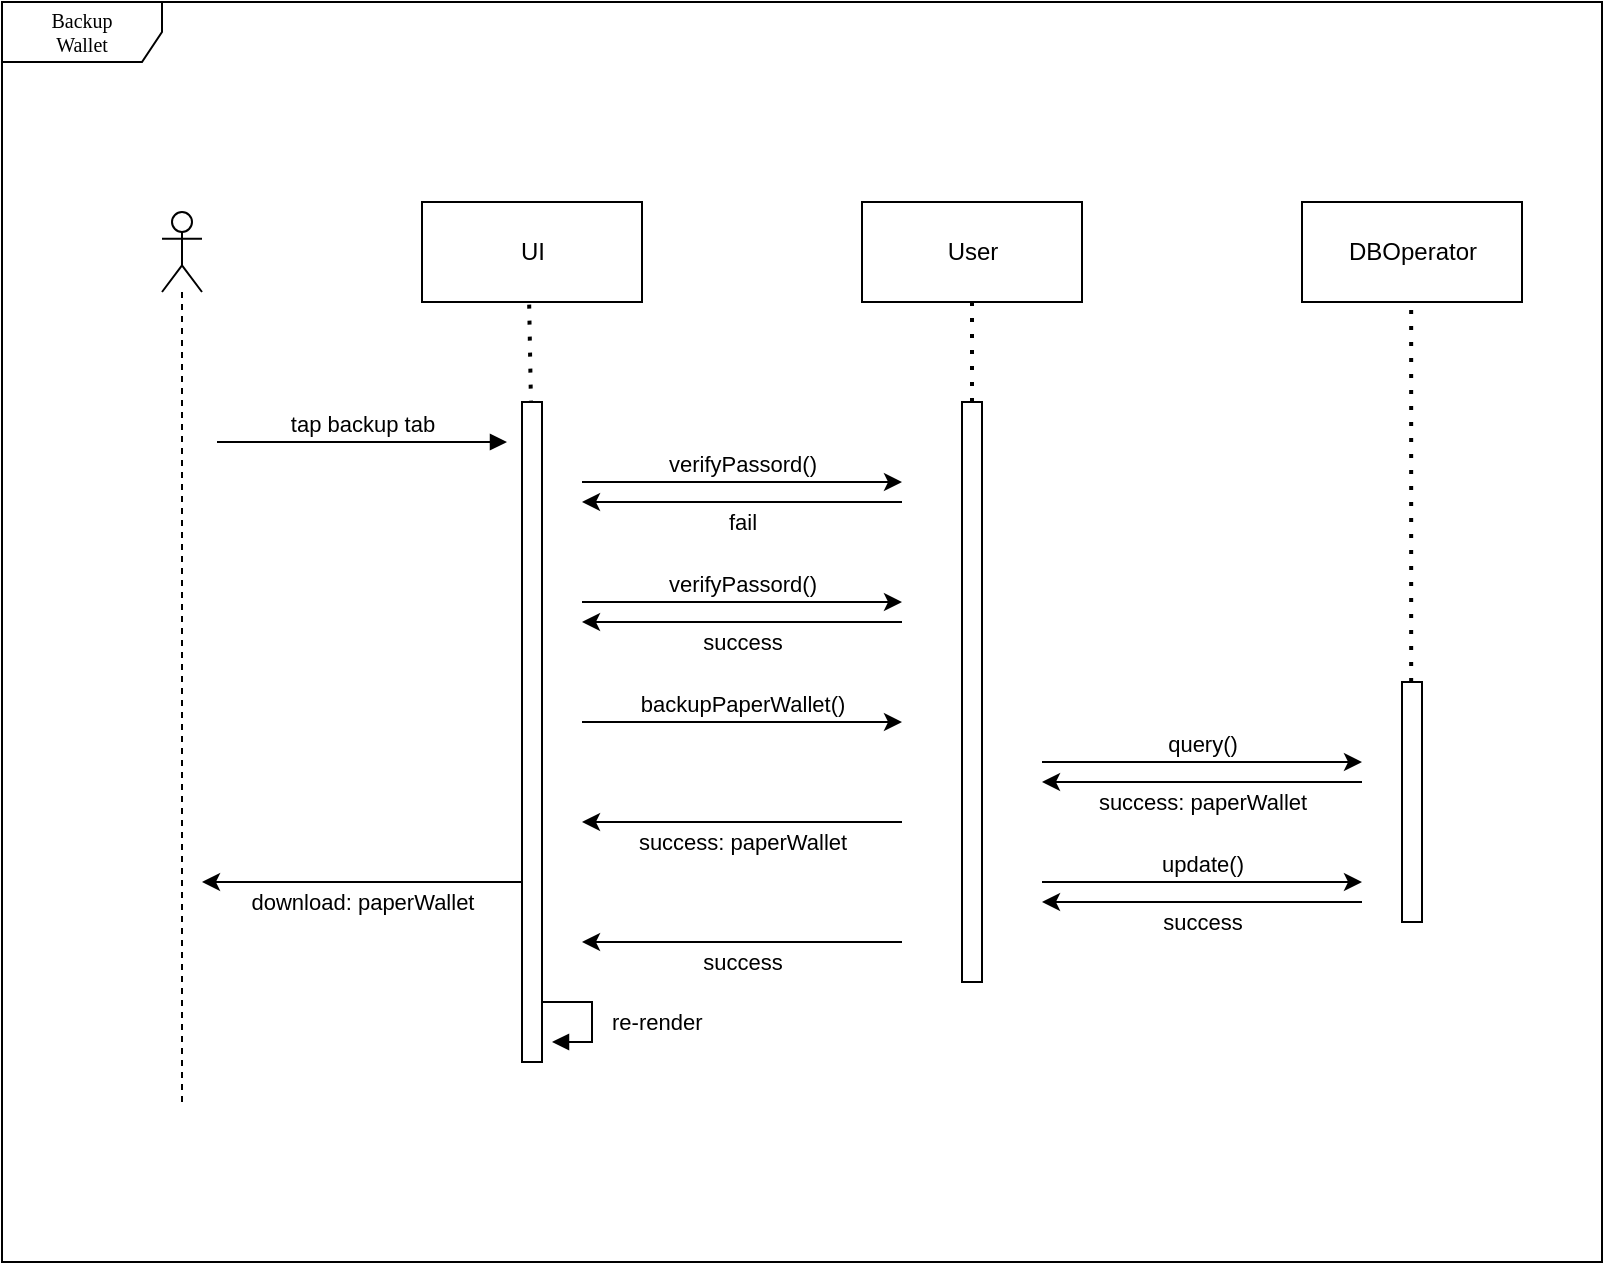 <mxfile version="14.1.9" type="github">
  <diagram id="96HYZf4xcGUfBk-wR1JX" name="Page-1">
    <mxGraphModel dx="2374" dy="1440" grid="1" gridSize="10" guides="1" tooltips="1" connect="1" arrows="1" fold="1" page="1" pageScale="1" pageWidth="850" pageHeight="1100" math="0" shadow="0">
      <root>
        <mxCell id="0" />
        <mxCell id="1" parent="0" />
        <mxCell id="Q27JY28-GFssJ0mxqY8--44" value="" style="group" vertex="1" connectable="0" parent="1">
          <mxGeometry x="1725" y="1320" width="800" height="630" as="geometry" />
        </mxCell>
        <mxCell id="Q27JY28-GFssJ0mxqY8--2" value="Backup&lt;br&gt;Wallet" style="shape=umlFrame;whiteSpace=wrap;html=1;rounded=0;shadow=0;comic=0;labelBackgroundColor=none;strokeWidth=1;fontFamily=Verdana;fontSize=10;align=center;width=80;height=30;" vertex="1" parent="Q27JY28-GFssJ0mxqY8--44">
          <mxGeometry width="800" height="630" as="geometry" />
        </mxCell>
        <mxCell id="Q27JY28-GFssJ0mxqY8--3" value="" style="shape=umlLifeline;participant=umlActor;perimeter=lifelinePerimeter;whiteSpace=wrap;html=1;container=1;collapsible=0;recursiveResize=0;verticalAlign=top;spacingTop=36;outlineConnect=0;" vertex="1" parent="Q27JY28-GFssJ0mxqY8--44">
          <mxGeometry x="80" y="105" width="20" height="445" as="geometry" />
        </mxCell>
        <mxCell id="Q27JY28-GFssJ0mxqY8--4" value="UI" style="html=1;" vertex="1" parent="Q27JY28-GFssJ0mxqY8--44">
          <mxGeometry x="210" y="100" width="110" height="50" as="geometry" />
        </mxCell>
        <mxCell id="Q27JY28-GFssJ0mxqY8--5" value="User" style="html=1;" vertex="1" parent="Q27JY28-GFssJ0mxqY8--44">
          <mxGeometry x="430" y="100" width="110" height="50" as="geometry" />
        </mxCell>
        <mxCell id="Q27JY28-GFssJ0mxqY8--6" value="DBOperator" style="html=1;" vertex="1" parent="Q27JY28-GFssJ0mxqY8--44">
          <mxGeometry x="650" y="100" width="110" height="50" as="geometry" />
        </mxCell>
        <mxCell id="Q27JY28-GFssJ0mxqY8--7" value="" style="endArrow=none;dashed=1;html=1;dashPattern=1 3;strokeWidth=2;exitX=0.45;exitY=0.004;exitDx=0;exitDy=0;exitPerimeter=0;" edge="1" parent="Q27JY28-GFssJ0mxqY8--44" source="Q27JY28-GFssJ0mxqY8--9">
          <mxGeometry x="-951.73" y="-2340" width="50" height="50" as="geometry">
            <mxPoint x="264" y="250" as="sourcePoint" />
            <mxPoint x="263.57" y="150" as="targetPoint" />
          </mxGeometry>
        </mxCell>
        <mxCell id="Q27JY28-GFssJ0mxqY8--8" value="tap backup tab" style="html=1;verticalAlign=bottom;endArrow=block;" edge="1" parent="Q27JY28-GFssJ0mxqY8--44">
          <mxGeometry width="80" as="geometry">
            <mxPoint x="107.5" y="220" as="sourcePoint" />
            <mxPoint x="252.5" y="220" as="targetPoint" />
          </mxGeometry>
        </mxCell>
        <mxCell id="Q27JY28-GFssJ0mxqY8--9" value="" style="html=1;points=[];perimeter=orthogonalPerimeter;" vertex="1" parent="Q27JY28-GFssJ0mxqY8--44">
          <mxGeometry x="260" y="200" width="10" height="330" as="geometry" />
        </mxCell>
        <mxCell id="Q27JY28-GFssJ0mxqY8--10" value="" style="group" vertex="1" connectable="0" parent="Q27JY28-GFssJ0mxqY8--44">
          <mxGeometry x="290" y="240" width="160" height="10" as="geometry" />
        </mxCell>
        <mxCell id="Q27JY28-GFssJ0mxqY8--11" value="" style="endArrow=classic;html=1;" edge="1" parent="Q27JY28-GFssJ0mxqY8--10">
          <mxGeometry x="-280" y="-480" as="geometry">
            <mxPoint as="sourcePoint" />
            <mxPoint x="160" as="targetPoint" />
          </mxGeometry>
        </mxCell>
        <mxCell id="Q27JY28-GFssJ0mxqY8--12" value="verifyPassord()" style="edgeLabel;resizable=0;html=1;align=center;verticalAlign=middle;" connectable="0" vertex="1" parent="Q27JY28-GFssJ0mxqY8--11">
          <mxGeometry relative="1" as="geometry">
            <mxPoint y="-9.66" as="offset" />
          </mxGeometry>
        </mxCell>
        <mxCell id="Q27JY28-GFssJ0mxqY8--13" value="" style="endArrow=none;html=1;startArrow=classic;startFill=1;endFill=0;" edge="1" parent="Q27JY28-GFssJ0mxqY8--10">
          <mxGeometry x="-280" y="-470" as="geometry">
            <mxPoint y="10" as="sourcePoint" />
            <mxPoint x="160" y="10" as="targetPoint" />
          </mxGeometry>
        </mxCell>
        <mxCell id="Q27JY28-GFssJ0mxqY8--14" value="fail" style="edgeLabel;resizable=0;html=1;align=center;verticalAlign=middle;" connectable="0" vertex="1" parent="Q27JY28-GFssJ0mxqY8--13">
          <mxGeometry relative="1" as="geometry">
            <mxPoint y="10" as="offset" />
          </mxGeometry>
        </mxCell>
        <mxCell id="Q27JY28-GFssJ0mxqY8--15" value="" style="html=1;points=[];perimeter=orthogonalPerimeter;" vertex="1" parent="Q27JY28-GFssJ0mxqY8--44">
          <mxGeometry x="480" y="200" width="10" height="290" as="geometry" />
        </mxCell>
        <mxCell id="Q27JY28-GFssJ0mxqY8--16" value="" style="endArrow=none;dashed=1;html=1;dashPattern=1 3;strokeWidth=2;entryX=0.5;entryY=1;entryDx=0;entryDy=0;" edge="1" parent="Q27JY28-GFssJ0mxqY8--44" target="Q27JY28-GFssJ0mxqY8--5">
          <mxGeometry x="-730.76" y="-2340.32" width="50" height="50" as="geometry">
            <mxPoint x="485" y="200" as="sourcePoint" />
            <mxPoint x="484.54" y="149.68" as="targetPoint" />
          </mxGeometry>
        </mxCell>
        <mxCell id="Q27JY28-GFssJ0mxqY8--17" value="" style="group" vertex="1" connectable="0" parent="Q27JY28-GFssJ0mxqY8--44">
          <mxGeometry x="290" y="300" width="160" height="10" as="geometry" />
        </mxCell>
        <mxCell id="Q27JY28-GFssJ0mxqY8--18" value="" style="endArrow=classic;html=1;" edge="1" parent="Q27JY28-GFssJ0mxqY8--17">
          <mxGeometry x="-280" y="-480" as="geometry">
            <mxPoint as="sourcePoint" />
            <mxPoint x="160" as="targetPoint" />
          </mxGeometry>
        </mxCell>
        <mxCell id="Q27JY28-GFssJ0mxqY8--19" value="verifyPassord()" style="edgeLabel;resizable=0;html=1;align=center;verticalAlign=middle;" connectable="0" vertex="1" parent="Q27JY28-GFssJ0mxqY8--18">
          <mxGeometry relative="1" as="geometry">
            <mxPoint y="-9.66" as="offset" />
          </mxGeometry>
        </mxCell>
        <mxCell id="Q27JY28-GFssJ0mxqY8--20" value="" style="endArrow=none;html=1;startArrow=classic;startFill=1;endFill=0;" edge="1" parent="Q27JY28-GFssJ0mxqY8--17">
          <mxGeometry x="-280" y="-470" as="geometry">
            <mxPoint y="10" as="sourcePoint" />
            <mxPoint x="160" y="10" as="targetPoint" />
          </mxGeometry>
        </mxCell>
        <mxCell id="Q27JY28-GFssJ0mxqY8--21" value="success" style="edgeLabel;resizable=0;html=1;align=center;verticalAlign=middle;" connectable="0" vertex="1" parent="Q27JY28-GFssJ0mxqY8--20">
          <mxGeometry relative="1" as="geometry">
            <mxPoint y="10" as="offset" />
          </mxGeometry>
        </mxCell>
        <mxCell id="Q27JY28-GFssJ0mxqY8--22" value="" style="group" vertex="1" connectable="0" parent="Q27JY28-GFssJ0mxqY8--44">
          <mxGeometry x="290" y="360" width="160" height="10" as="geometry" />
        </mxCell>
        <mxCell id="Q27JY28-GFssJ0mxqY8--23" value="" style="endArrow=classic;html=1;" edge="1" parent="Q27JY28-GFssJ0mxqY8--22">
          <mxGeometry x="-280" y="-480" as="geometry">
            <mxPoint as="sourcePoint" />
            <mxPoint x="160" as="targetPoint" />
          </mxGeometry>
        </mxCell>
        <mxCell id="Q27JY28-GFssJ0mxqY8--24" value="backupPaperWallet()" style="edgeLabel;resizable=0;html=1;align=center;verticalAlign=middle;" connectable="0" vertex="1" parent="Q27JY28-GFssJ0mxqY8--23">
          <mxGeometry relative="1" as="geometry">
            <mxPoint y="-9.66" as="offset" />
          </mxGeometry>
        </mxCell>
        <mxCell id="Q27JY28-GFssJ0mxqY8--25" value="" style="endArrow=none;dashed=1;html=1;dashPattern=1 3;strokeWidth=2;entryX=0.5;entryY=1;entryDx=0;entryDy=0;" edge="1" parent="Q27JY28-GFssJ0mxqY8--44" source="Q27JY28-GFssJ0mxqY8--26">
          <mxGeometry x="-511.18" y="-2340.32" width="50" height="50" as="geometry">
            <mxPoint x="704.58" y="200" as="sourcePoint" />
            <mxPoint x="704.58" y="150" as="targetPoint" />
          </mxGeometry>
        </mxCell>
        <mxCell id="Q27JY28-GFssJ0mxqY8--26" value="" style="html=1;points=[];perimeter=orthogonalPerimeter;" vertex="1" parent="Q27JY28-GFssJ0mxqY8--44">
          <mxGeometry x="700" y="340" width="10" height="120" as="geometry" />
        </mxCell>
        <mxCell id="Q27JY28-GFssJ0mxqY8--27" value="" style="group" vertex="1" connectable="0" parent="Q27JY28-GFssJ0mxqY8--44">
          <mxGeometry x="520" y="380" width="160" height="10" as="geometry" />
        </mxCell>
        <mxCell id="Q27JY28-GFssJ0mxqY8--28" value="" style="endArrow=classic;html=1;" edge="1" parent="Q27JY28-GFssJ0mxqY8--27">
          <mxGeometry x="-280" y="-480" as="geometry">
            <mxPoint as="sourcePoint" />
            <mxPoint x="160" as="targetPoint" />
          </mxGeometry>
        </mxCell>
        <mxCell id="Q27JY28-GFssJ0mxqY8--29" value="query()" style="edgeLabel;resizable=0;html=1;align=center;verticalAlign=middle;" connectable="0" vertex="1" parent="Q27JY28-GFssJ0mxqY8--28">
          <mxGeometry relative="1" as="geometry">
            <mxPoint y="-9.66" as="offset" />
          </mxGeometry>
        </mxCell>
        <mxCell id="Q27JY28-GFssJ0mxqY8--30" value="" style="endArrow=none;html=1;startArrow=classic;startFill=1;endFill=0;" edge="1" parent="Q27JY28-GFssJ0mxqY8--27">
          <mxGeometry x="-280" y="-470" as="geometry">
            <mxPoint y="10" as="sourcePoint" />
            <mxPoint x="160" y="10" as="targetPoint" />
          </mxGeometry>
        </mxCell>
        <mxCell id="Q27JY28-GFssJ0mxqY8--31" value="success: paperWallet" style="edgeLabel;resizable=0;html=1;align=center;verticalAlign=middle;" connectable="0" vertex="1" parent="Q27JY28-GFssJ0mxqY8--30">
          <mxGeometry relative="1" as="geometry">
            <mxPoint y="10" as="offset" />
          </mxGeometry>
        </mxCell>
        <mxCell id="Q27JY28-GFssJ0mxqY8--32" value="" style="endArrow=none;html=1;startArrow=classic;startFill=1;endFill=0;" edge="1" parent="Q27JY28-GFssJ0mxqY8--44">
          <mxGeometry x="10" y="-70" as="geometry">
            <mxPoint x="290" y="410" as="sourcePoint" />
            <mxPoint x="450" y="410" as="targetPoint" />
          </mxGeometry>
        </mxCell>
        <mxCell id="Q27JY28-GFssJ0mxqY8--33" value="success: paperWallet" style="edgeLabel;resizable=0;html=1;align=center;verticalAlign=middle;" connectable="0" vertex="1" parent="Q27JY28-GFssJ0mxqY8--32">
          <mxGeometry relative="1" as="geometry">
            <mxPoint y="10" as="offset" />
          </mxGeometry>
        </mxCell>
        <mxCell id="Q27JY28-GFssJ0mxqY8--34" value="&lt;span style=&quot;font-family: &amp;#34;helvetica&amp;#34; ; text-align: center&quot;&gt;re-render&lt;/span&gt;" style="edgeStyle=orthogonalEdgeStyle;html=1;align=left;spacingLeft=2;endArrow=block;rounded=0;entryX=1;entryY=0;" edge="1" parent="Q27JY28-GFssJ0mxqY8--44">
          <mxGeometry x="-1750" y="-1160" as="geometry">
            <mxPoint x="270" y="500" as="sourcePoint" />
            <Array as="points">
              <mxPoint x="295" y="500.01" />
              <mxPoint x="295" y="520.01" />
            </Array>
            <mxPoint x="275" y="520" as="targetPoint" />
            <mxPoint x="28" as="offset" />
          </mxGeometry>
        </mxCell>
        <mxCell id="Q27JY28-GFssJ0mxqY8--35" value="" style="endArrow=none;html=1;startArrow=classic;startFill=1;endFill=0;" edge="1" parent="Q27JY28-GFssJ0mxqY8--44">
          <mxGeometry x="-180" y="-40" as="geometry">
            <mxPoint x="100" y="440" as="sourcePoint" />
            <mxPoint x="260" y="440" as="targetPoint" />
          </mxGeometry>
        </mxCell>
        <mxCell id="Q27JY28-GFssJ0mxqY8--36" value="download: paperWallet" style="edgeLabel;resizable=0;html=1;align=center;verticalAlign=middle;" connectable="0" vertex="1" parent="Q27JY28-GFssJ0mxqY8--35">
          <mxGeometry relative="1" as="geometry">
            <mxPoint y="10" as="offset" />
          </mxGeometry>
        </mxCell>
        <mxCell id="Q27JY28-GFssJ0mxqY8--37" value="" style="group" vertex="1" connectable="0" parent="Q27JY28-GFssJ0mxqY8--44">
          <mxGeometry x="520" y="440" width="160" height="10" as="geometry" />
        </mxCell>
        <mxCell id="Q27JY28-GFssJ0mxqY8--38" value="" style="endArrow=classic;html=1;" edge="1" parent="Q27JY28-GFssJ0mxqY8--37">
          <mxGeometry x="-280" y="-480" as="geometry">
            <mxPoint as="sourcePoint" />
            <mxPoint x="160" as="targetPoint" />
          </mxGeometry>
        </mxCell>
        <mxCell id="Q27JY28-GFssJ0mxqY8--39" value="update()" style="edgeLabel;resizable=0;html=1;align=center;verticalAlign=middle;" connectable="0" vertex="1" parent="Q27JY28-GFssJ0mxqY8--38">
          <mxGeometry relative="1" as="geometry">
            <mxPoint y="-9.66" as="offset" />
          </mxGeometry>
        </mxCell>
        <mxCell id="Q27JY28-GFssJ0mxqY8--40" value="" style="endArrow=none;html=1;startArrow=classic;startFill=1;endFill=0;" edge="1" parent="Q27JY28-GFssJ0mxqY8--37">
          <mxGeometry x="-280" y="-470" as="geometry">
            <mxPoint y="10" as="sourcePoint" />
            <mxPoint x="160" y="10" as="targetPoint" />
          </mxGeometry>
        </mxCell>
        <mxCell id="Q27JY28-GFssJ0mxqY8--41" value="success" style="edgeLabel;resizable=0;html=1;align=center;verticalAlign=middle;" connectable="0" vertex="1" parent="Q27JY28-GFssJ0mxqY8--40">
          <mxGeometry relative="1" as="geometry">
            <mxPoint y="10" as="offset" />
          </mxGeometry>
        </mxCell>
        <mxCell id="Q27JY28-GFssJ0mxqY8--42" value="" style="endArrow=none;html=1;startArrow=classic;startFill=1;endFill=0;" edge="1" parent="Q27JY28-GFssJ0mxqY8--44">
          <mxGeometry x="-2260" y="-1670" as="geometry">
            <mxPoint x="290" y="470" as="sourcePoint" />
            <mxPoint x="450" y="470" as="targetPoint" />
          </mxGeometry>
        </mxCell>
        <mxCell id="Q27JY28-GFssJ0mxqY8--43" value="success" style="edgeLabel;resizable=0;html=1;align=center;verticalAlign=middle;" connectable="0" vertex="1" parent="Q27JY28-GFssJ0mxqY8--42">
          <mxGeometry relative="1" as="geometry">
            <mxPoint y="10" as="offset" />
          </mxGeometry>
        </mxCell>
      </root>
    </mxGraphModel>
  </diagram>
</mxfile>
